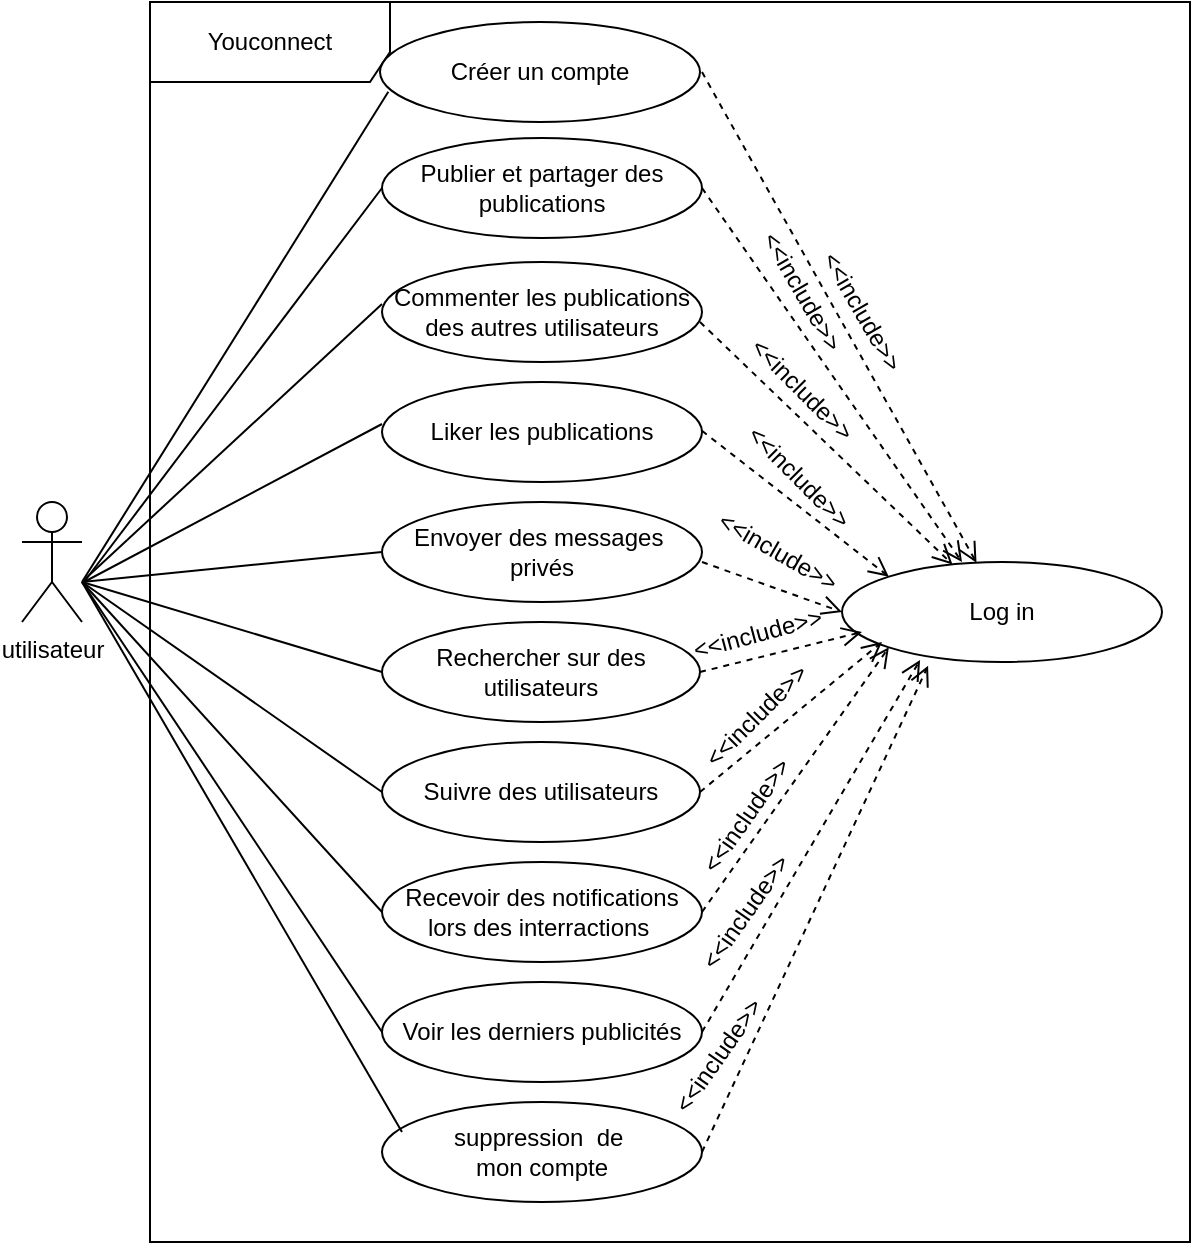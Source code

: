 <mxfile>
    <diagram id="eDpUTrI8W1gnL8oHjOII" name="use case">
        <mxGraphModel dx="1003" dy="375" grid="1" gridSize="10" guides="1" tooltips="1" connect="1" arrows="1" fold="1" page="1" pageScale="1" pageWidth="850" pageHeight="1100" math="0" shadow="0">
            <root>
                <mxCell id="0"/>
                <mxCell id="1" parent="0"/>
                <mxCell id="2" value="Youconnect" style="shape=umlFrame;whiteSpace=wrap;html=1;width=120;height=40;" parent="1" vertex="1">
                    <mxGeometry x="124" y="20" width="520" height="620" as="geometry"/>
                </mxCell>
                <mxCell id="3" value="utilisateur" style="shape=umlActor;verticalLabelPosition=bottom;verticalAlign=top;html=1;" parent="1" vertex="1">
                    <mxGeometry x="60" y="270" width="30" height="60" as="geometry"/>
                </mxCell>
                <mxCell id="6" value="Publier et partager des&lt;br&gt;publications" style="ellipse;whiteSpace=wrap;html=1;" parent="1" vertex="1">
                    <mxGeometry x="240" y="88" width="160" height="50" as="geometry"/>
                </mxCell>
                <mxCell id="8" value="Commenter les publications des autres utilisateurs" style="ellipse;whiteSpace=wrap;html=1;" parent="1" vertex="1">
                    <mxGeometry x="240" y="150" width="160" height="50" as="geometry"/>
                </mxCell>
                <mxCell id="9" value="Liker les publications" style="ellipse;whiteSpace=wrap;html=1;" parent="1" vertex="1">
                    <mxGeometry x="240" y="210" width="160" height="50" as="geometry"/>
                </mxCell>
                <mxCell id="10" value="Envoyer des messages&amp;nbsp;&lt;br&gt;privés" style="ellipse;whiteSpace=wrap;html=1;" parent="1" vertex="1">
                    <mxGeometry x="240" y="270" width="160" height="50" as="geometry"/>
                </mxCell>
                <mxCell id="11" value="Rechercher sur des utilisateurs" style="ellipse;whiteSpace=wrap;html=1;" parent="1" vertex="1">
                    <mxGeometry x="240" y="330" width="159" height="50" as="geometry"/>
                </mxCell>
                <mxCell id="12" value="Suivre des utilisateurs" style="ellipse;whiteSpace=wrap;html=1;" parent="1" vertex="1">
                    <mxGeometry x="240" y="390" width="159" height="50" as="geometry"/>
                </mxCell>
                <mxCell id="13" value="Recevoir des notifications lors des interractions&amp;nbsp;" style="ellipse;whiteSpace=wrap;html=1;" parent="1" vertex="1">
                    <mxGeometry x="240" y="450" width="160" height="50" as="geometry"/>
                </mxCell>
                <mxCell id="14" value="Voir les derniers publicités" style="ellipse;whiteSpace=wrap;html=1;" parent="1" vertex="1">
                    <mxGeometry x="240" y="510" width="160" height="50" as="geometry"/>
                </mxCell>
                <mxCell id="15" value="suppression&amp;nbsp; de&amp;nbsp;&lt;br&gt;mon compte" style="ellipse;whiteSpace=wrap;html=1;" parent="1" vertex="1">
                    <mxGeometry x="240" y="570" width="160" height="50" as="geometry"/>
                </mxCell>
                <mxCell id="16" value="Log in" style="ellipse;whiteSpace=wrap;html=1;" parent="1" vertex="1">
                    <mxGeometry x="470" y="300" width="160" height="50" as="geometry"/>
                </mxCell>
                <mxCell id="17" value="Créer un compte" style="ellipse;whiteSpace=wrap;html=1;" parent="1" vertex="1">
                    <mxGeometry x="239" y="30" width="160" height="50" as="geometry"/>
                </mxCell>
                <mxCell id="19" value="" style="endArrow=none;html=1;entryX=0.026;entryY=0.698;entryDx=0;entryDy=0;entryPerimeter=0;" edge="1" parent="1" target="17">
                    <mxGeometry width="50" height="50" relative="1" as="geometry">
                        <mxPoint x="90" y="310" as="sourcePoint"/>
                        <mxPoint x="140" y="260" as="targetPoint"/>
                    </mxGeometry>
                </mxCell>
                <mxCell id="20" value="" style="endArrow=none;html=1;entryX=0;entryY=0.5;entryDx=0;entryDy=0;" edge="1" parent="1" target="6">
                    <mxGeometry width="50" height="50" relative="1" as="geometry">
                        <mxPoint x="91" y="310" as="sourcePoint"/>
                        <mxPoint x="231" y="113.0" as="targetPoint"/>
                    </mxGeometry>
                </mxCell>
                <mxCell id="21" value="" style="endArrow=none;html=1;entryX=0;entryY=0.5;entryDx=0;entryDy=0;" edge="1" parent="1">
                    <mxGeometry width="50" height="50" relative="1" as="geometry">
                        <mxPoint x="91" y="309" as="sourcePoint"/>
                        <mxPoint x="240" y="171" as="targetPoint"/>
                    </mxGeometry>
                </mxCell>
                <mxCell id="22" value="" style="endArrow=none;html=1;entryX=0;entryY=0.5;entryDx=0;entryDy=0;" edge="1" parent="1">
                    <mxGeometry width="50" height="50" relative="1" as="geometry">
                        <mxPoint x="91" y="310" as="sourcePoint"/>
                        <mxPoint x="240" y="231" as="targetPoint"/>
                    </mxGeometry>
                </mxCell>
                <mxCell id="25" value="" style="endArrow=none;html=1;entryX=0;entryY=0.5;entryDx=0;entryDy=0;" edge="1" parent="1" target="10">
                    <mxGeometry width="50" height="50" relative="1" as="geometry">
                        <mxPoint x="90" y="310" as="sourcePoint"/>
                        <mxPoint x="250" y="241" as="targetPoint"/>
                    </mxGeometry>
                </mxCell>
                <mxCell id="26" value="" style="endArrow=none;html=1;entryX=0;entryY=0.5;entryDx=0;entryDy=0;" edge="1" parent="1" target="11">
                    <mxGeometry width="50" height="50" relative="1" as="geometry">
                        <mxPoint x="90" y="310" as="sourcePoint"/>
                        <mxPoint x="250" y="305" as="targetPoint"/>
                    </mxGeometry>
                </mxCell>
                <mxCell id="27" value="" style="endArrow=none;html=1;entryX=0;entryY=0.5;entryDx=0;entryDy=0;" edge="1" parent="1" target="12">
                    <mxGeometry width="50" height="50" relative="1" as="geometry">
                        <mxPoint x="90" y="310" as="sourcePoint"/>
                        <mxPoint x="250" y="365" as="targetPoint"/>
                    </mxGeometry>
                </mxCell>
                <mxCell id="28" value="" style="endArrow=none;html=1;entryX=0;entryY=0.5;entryDx=0;entryDy=0;" edge="1" parent="1" target="13">
                    <mxGeometry width="50" height="50" relative="1" as="geometry">
                        <mxPoint x="90" y="310" as="sourcePoint"/>
                        <mxPoint x="250.0" y="425" as="targetPoint"/>
                    </mxGeometry>
                </mxCell>
                <mxCell id="29" value="" style="endArrow=none;html=1;entryX=0;entryY=0.5;entryDx=0;entryDy=0;" edge="1" parent="1">
                    <mxGeometry width="50" height="50" relative="1" as="geometry">
                        <mxPoint x="90" y="310" as="sourcePoint"/>
                        <mxPoint x="240.0" y="535" as="targetPoint"/>
                    </mxGeometry>
                </mxCell>
                <mxCell id="30" value="" style="endArrow=none;html=1;" edge="1" parent="1">
                    <mxGeometry width="50" height="50" relative="1" as="geometry">
                        <mxPoint x="90" y="310" as="sourcePoint"/>
                        <mxPoint x="250" y="585" as="targetPoint"/>
                    </mxGeometry>
                </mxCell>
                <mxCell id="32" value="" style="html=1;verticalAlign=bottom;endArrow=open;dashed=1;endSize=8;exitX=1;exitY=0.5;exitDx=0;exitDy=0;" edge="1" parent="1">
                    <mxGeometry x="0.324" y="56" relative="1" as="geometry">
                        <mxPoint x="400" y="55" as="sourcePoint"/>
                        <mxPoint x="537.253" y="300.372" as="targetPoint"/>
                        <mxPoint as="offset"/>
                    </mxGeometry>
                </mxCell>
                <mxCell id="33" value="" style="html=1;verticalAlign=bottom;endArrow=open;dashed=1;endSize=8;exitX=1;exitY=0.5;exitDx=0;exitDy=0;" edge="1" parent="1" source="6">
                    <mxGeometry x="0.324" y="56" relative="1" as="geometry">
                        <mxPoint x="356" y="65" as="sourcePoint"/>
                        <mxPoint x="530" y="300" as="targetPoint"/>
                        <mxPoint as="offset"/>
                    </mxGeometry>
                </mxCell>
                <mxCell id="34" value="" style="html=1;verticalAlign=bottom;endArrow=open;dashed=1;endSize=8;exitX=1;exitY=0.5;exitDx=0;exitDy=0;" edge="1" parent="1" target="16">
                    <mxGeometry x="0.324" y="56" relative="1" as="geometry">
                        <mxPoint x="399" y="180.0" as="sourcePoint"/>
                        <mxPoint x="529" y="367" as="targetPoint"/>
                        <mxPoint as="offset"/>
                    </mxGeometry>
                </mxCell>
                <mxCell id="35" value="" style="html=1;verticalAlign=bottom;endArrow=open;dashed=1;endSize=8;exitX=1;exitY=0.5;exitDx=0;exitDy=0;entryX=0;entryY=0;entryDx=0;entryDy=0;" edge="1" parent="1" target="16">
                    <mxGeometry x="0.324" y="56" relative="1" as="geometry">
                        <mxPoint x="400" y="234.39" as="sourcePoint"/>
                        <mxPoint x="526.282" y="355.613" as="targetPoint"/>
                        <mxPoint as="offset"/>
                    </mxGeometry>
                </mxCell>
                <mxCell id="37" value="" style="html=1;verticalAlign=bottom;endArrow=open;dashed=1;endSize=8;exitX=1;exitY=0.5;exitDx=0;exitDy=0;entryX=0;entryY=0.5;entryDx=0;entryDy=0;" edge="1" parent="1" target="16">
                    <mxGeometry x="0.324" y="56" relative="1" as="geometry">
                        <mxPoint x="400" y="300.0" as="sourcePoint"/>
                        <mxPoint x="492.618" y="373.19" as="targetPoint"/>
                        <mxPoint as="offset"/>
                    </mxGeometry>
                </mxCell>
                <mxCell id="38" value="" style="html=1;verticalAlign=bottom;endArrow=open;dashed=1;endSize=8;exitX=1;exitY=0.5;exitDx=0;exitDy=0;entryX=0;entryY=0.5;entryDx=0;entryDy=0;" edge="1" parent="1" source="11">
                    <mxGeometry x="0.324" y="56" relative="1" as="geometry">
                        <mxPoint x="410" y="310.0" as="sourcePoint"/>
                        <mxPoint x="480.0" y="335" as="targetPoint"/>
                        <mxPoint as="offset"/>
                    </mxGeometry>
                </mxCell>
                <mxCell id="39" value="" style="html=1;verticalAlign=bottom;endArrow=open;dashed=1;endSize=8;exitX=1;exitY=0.5;exitDx=0;exitDy=0;" edge="1" parent="1" source="12">
                    <mxGeometry x="0.324" y="56" relative="1" as="geometry">
                        <mxPoint x="409" y="365" as="sourcePoint"/>
                        <mxPoint x="490" y="340" as="targetPoint"/>
                        <mxPoint as="offset"/>
                    </mxGeometry>
                </mxCell>
                <mxCell id="40" value="" style="html=1;verticalAlign=bottom;endArrow=open;dashed=1;endSize=8;exitX=1;exitY=0.5;exitDx=0;exitDy=0;entryX=0;entryY=1;entryDx=0;entryDy=0;" edge="1" parent="1" source="13" target="16">
                    <mxGeometry x="0.324" y="56" relative="1" as="geometry">
                        <mxPoint x="409" y="425.0" as="sourcePoint"/>
                        <mxPoint x="500" y="340" as="targetPoint"/>
                        <mxPoint as="offset"/>
                    </mxGeometry>
                </mxCell>
                <mxCell id="41" value="" style="html=1;verticalAlign=bottom;endArrow=open;dashed=1;endSize=8;exitX=1;exitY=0.5;exitDx=0;exitDy=0;entryX=0.244;entryY=0.98;entryDx=0;entryDy=0;entryPerimeter=0;" edge="1" parent="1" source="14" target="16">
                    <mxGeometry x="0.324" y="56" relative="1" as="geometry">
                        <mxPoint x="410" y="485" as="sourcePoint"/>
                        <mxPoint x="500" y="350" as="targetPoint"/>
                        <mxPoint as="offset"/>
                    </mxGeometry>
                </mxCell>
                <mxCell id="42" value="" style="html=1;verticalAlign=bottom;endArrow=open;dashed=1;endSize=8;exitX=1;exitY=0.5;exitDx=0;exitDy=0;entryX=0.269;entryY=1.037;entryDx=0;entryDy=0;entryPerimeter=0;" edge="1" parent="1" source="15" target="16">
                    <mxGeometry x="0.324" y="56" relative="1" as="geometry">
                        <mxPoint x="410.0" y="545" as="sourcePoint"/>
                        <mxPoint x="519.04" y="359" as="targetPoint"/>
                        <mxPoint as="offset"/>
                    </mxGeometry>
                </mxCell>
                <mxCell id="43" value="&amp;lt;&amp;lt;include&amp;gt;&amp;gt;" style="text;html=1;strokeColor=none;fillColor=none;align=center;verticalAlign=middle;whiteSpace=wrap;rounded=0;rotation=60;" vertex="1" parent="1">
                    <mxGeometry x="450" y="160" width="60" height="30" as="geometry"/>
                </mxCell>
                <mxCell id="44" value="&amp;lt;&amp;lt;include&amp;gt;&amp;gt;" style="text;html=1;strokeColor=none;fillColor=none;align=center;verticalAlign=middle;whiteSpace=wrap;rounded=0;rotation=60;" vertex="1" parent="1">
                    <mxGeometry x="420" y="150" width="60" height="30" as="geometry"/>
                </mxCell>
                <mxCell id="45" value="&amp;lt;&amp;lt;include&amp;gt;&amp;gt;" style="text;html=1;strokeColor=none;fillColor=none;align=center;verticalAlign=middle;whiteSpace=wrap;rounded=0;rotation=45;" vertex="1" parent="1">
                    <mxGeometry x="420" y="199" width="60" height="30" as="geometry"/>
                </mxCell>
                <mxCell id="46" value="&amp;lt;&amp;lt;include&amp;gt;&amp;gt;" style="text;html=1;strokeColor=none;fillColor=none;align=center;verticalAlign=middle;whiteSpace=wrap;rounded=0;rotation=45;" vertex="1" parent="1">
                    <mxGeometry x="420.47" y="244.85" width="56" height="27" as="geometry"/>
                </mxCell>
                <mxCell id="47" value="&amp;lt;&amp;lt;include&amp;gt;&amp;gt;" style="text;html=1;strokeColor=none;fillColor=none;align=center;verticalAlign=middle;whiteSpace=wrap;rounded=0;rotation=30;" vertex="1" parent="1">
                    <mxGeometry x="410" y="281.5" width="56" height="27" as="geometry"/>
                </mxCell>
                <mxCell id="49" value="&amp;lt;&amp;lt;include&amp;gt;&amp;gt;" style="text;html=1;strokeColor=none;fillColor=none;align=center;verticalAlign=middle;whiteSpace=wrap;rounded=0;rotation=-15;" vertex="1" parent="1">
                    <mxGeometry x="400" y="322.5" width="56" height="27" as="geometry"/>
                </mxCell>
                <mxCell id="50" value="&amp;lt;&amp;lt;include&amp;gt;&amp;gt;" style="text;html=1;strokeColor=none;fillColor=none;align=center;verticalAlign=middle;whiteSpace=wrap;rounded=0;rotation=-45;" vertex="1" parent="1">
                    <mxGeometry x="399" y="363" width="56" height="27" as="geometry"/>
                </mxCell>
                <mxCell id="51" value="&amp;lt;&amp;lt;include&amp;gt;&amp;gt;" style="text;html=1;strokeColor=none;fillColor=none;align=center;verticalAlign=middle;whiteSpace=wrap;rounded=0;rotation=-55;" vertex="1" parent="1">
                    <mxGeometry x="394" y="413" width="56" height="27" as="geometry"/>
                </mxCell>
                <mxCell id="52" value="&amp;lt;&amp;lt;include&amp;gt;&amp;gt;" style="text;html=1;strokeColor=none;fillColor=none;align=center;verticalAlign=middle;whiteSpace=wrap;rounded=0;rotation=-55;" vertex="1" parent="1">
                    <mxGeometry x="394" y="461.5" width="56" height="27" as="geometry"/>
                </mxCell>
                <mxCell id="54" value="&amp;lt;&amp;lt;include&amp;gt;&amp;gt;" style="text;html=1;strokeColor=none;fillColor=none;align=center;verticalAlign=middle;whiteSpace=wrap;rounded=0;rotation=-55;" vertex="1" parent="1">
                    <mxGeometry x="380" y="533" width="56" height="27" as="geometry"/>
                </mxCell>
            </root>
        </mxGraphModel>
    </diagram>
</mxfile>